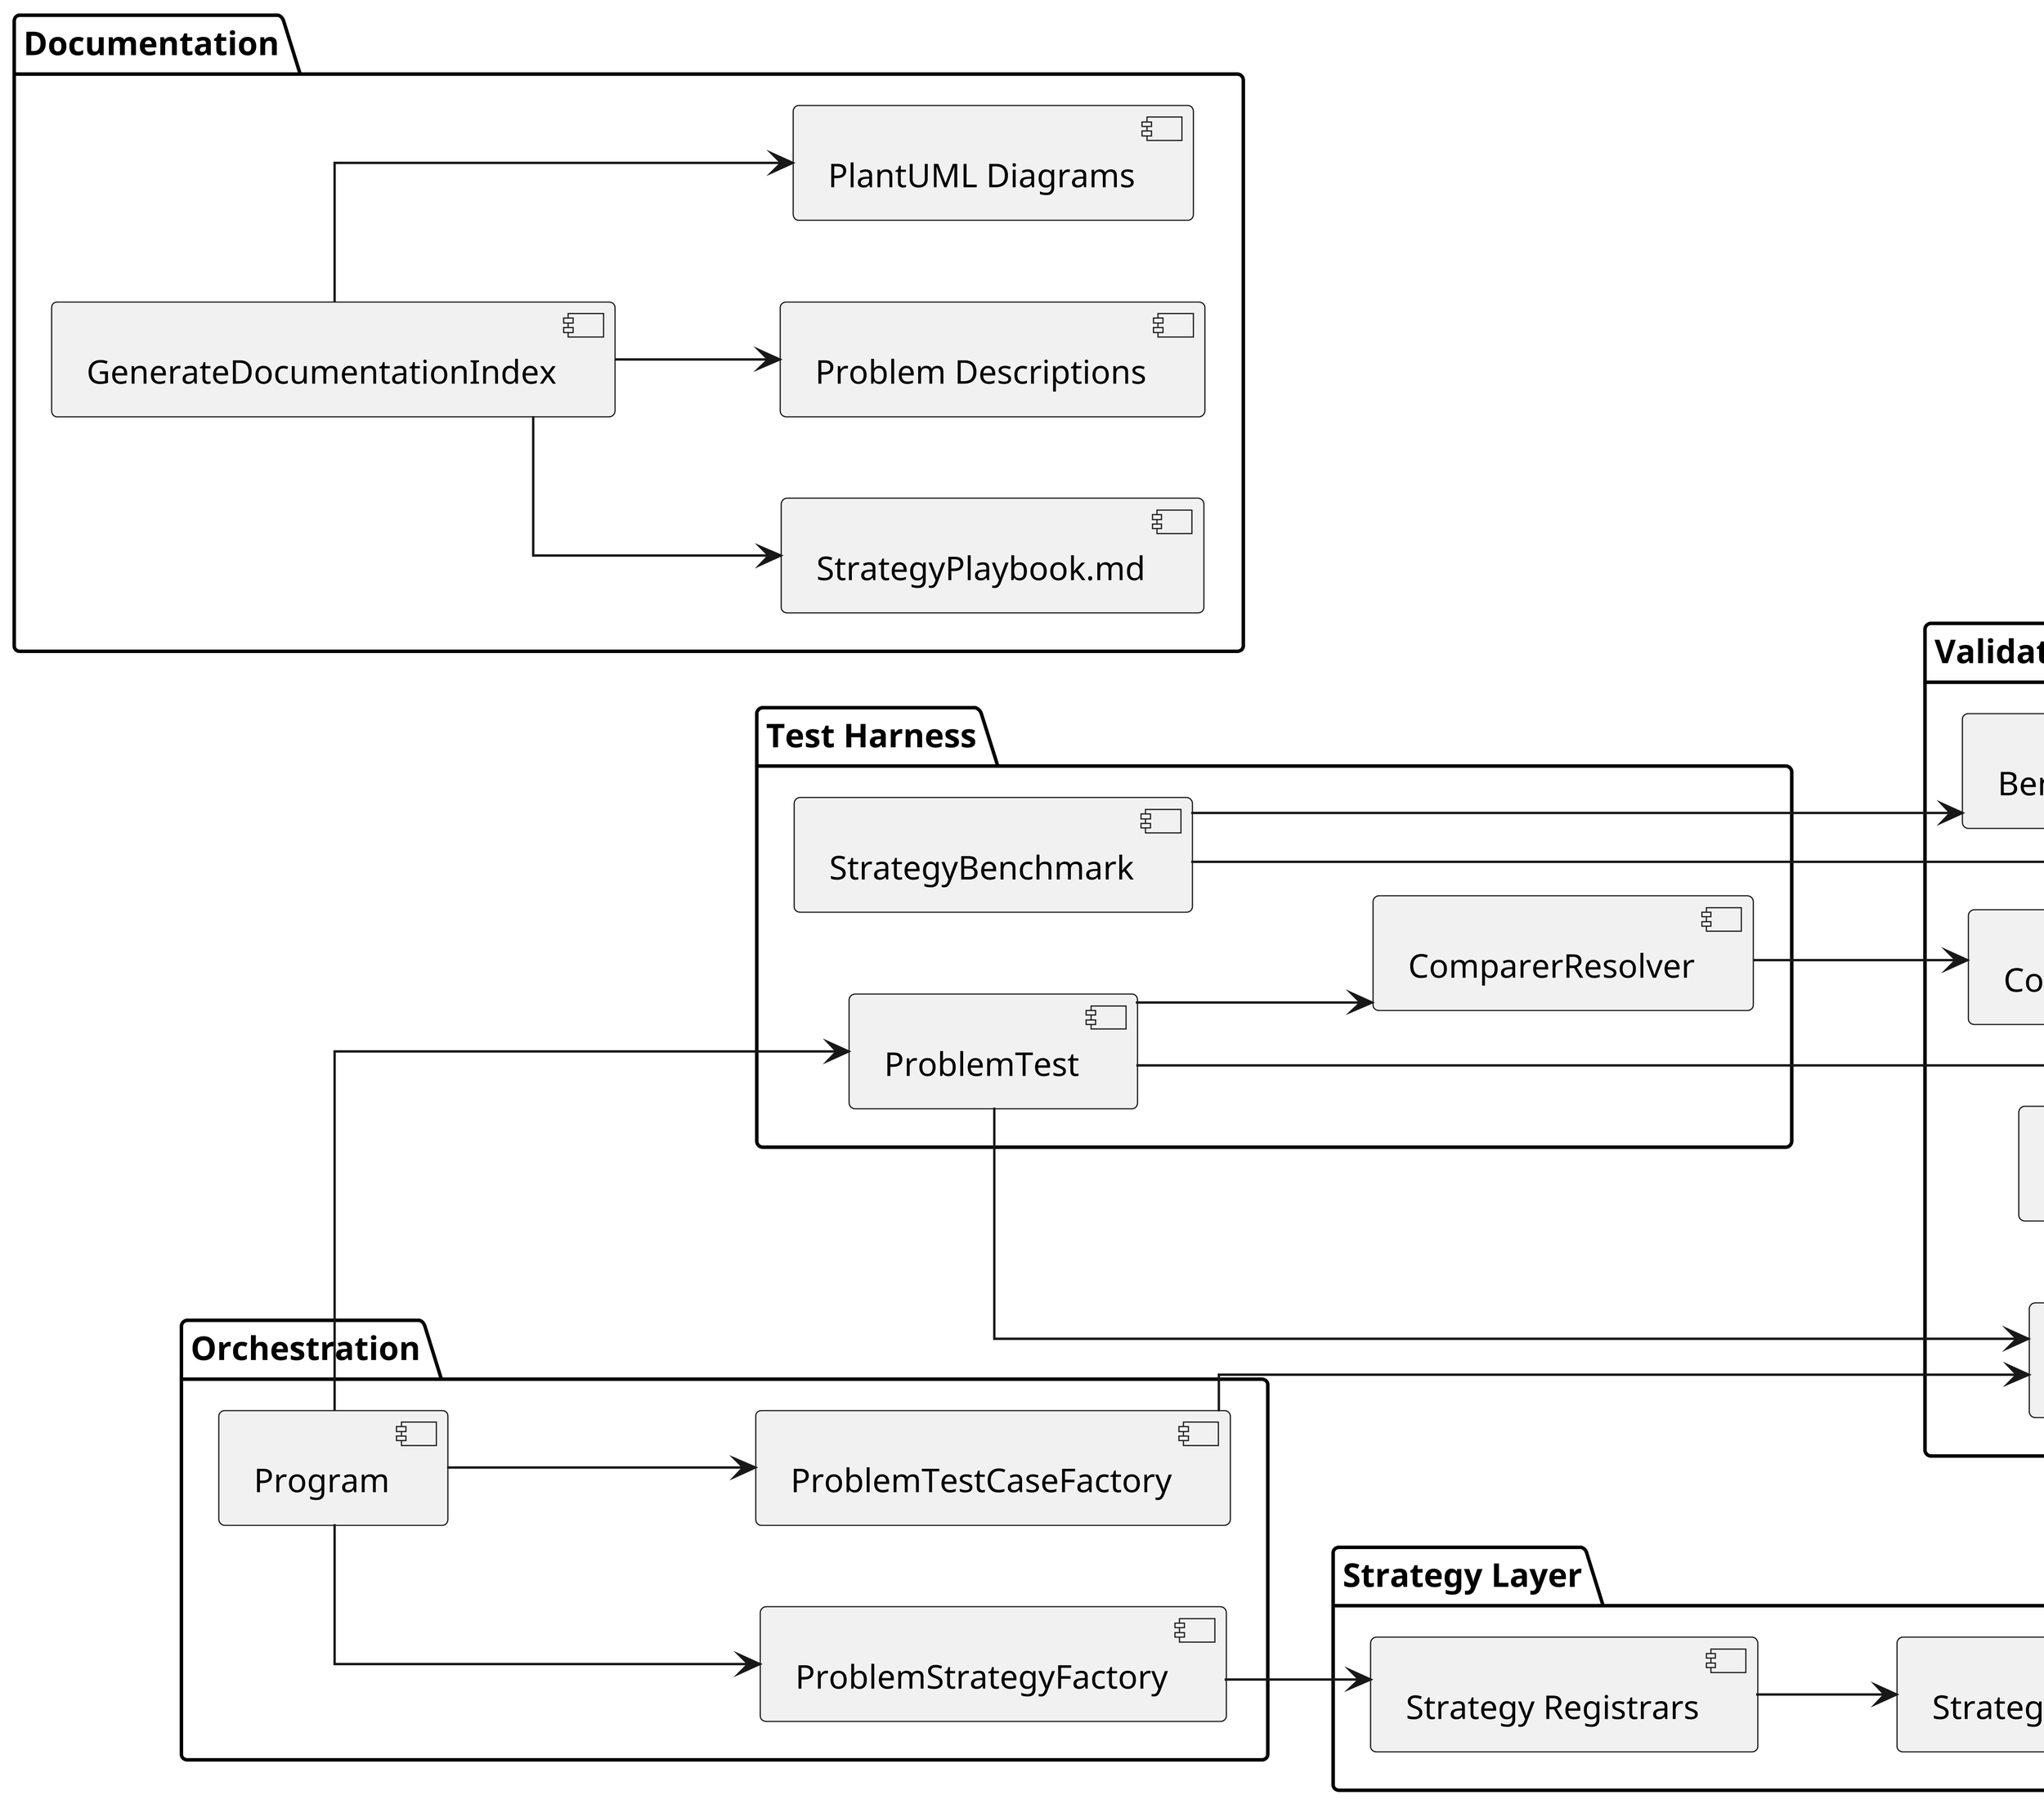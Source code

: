@startuml modular-component-diagram
skinparam shadowing false
skinparam linetype ortho
skinparam dpi 300
left to right direction
scale 1.5

package "Orchestration" {
  [Program]
  [ProblemStrategyFactory]
  [ProblemTestCaseFactory]
}

package "Strategy Layer" {
  [Strategy Registrars]
  [Strategy Implementations]
  [Strategy Metadata]
}

package "Test Harness" {
  [ProblemTest]
  [StrategyBenchmark]
  [ComparerResolver]
}

package "Validation & Comparison" {
  [ComparerHelper]
  [TestCase]
  [TestResult]
  [BenchmarkResult]
}

package "Documentation" {
  [GenerateDocumentationIndex]
  [StrategyPlaybook.md]
  [Problem Descriptions]
  [PlantUML Diagrams]
}

[Program] --> [ProblemStrategyFactory]
[Program] --> [ProblemTestCaseFactory]
[Program] --> [ProblemTest]

[ProblemStrategyFactory] --> [Strategy Registrars]
[Strategy Registrars] --> [Strategy Implementations]
[Strategy Implementations] --> [Strategy Metadata]

[ProblemTestCaseFactory] --> [TestCase]

[ProblemTest] --> [TestCase]
[ProblemTest] --> [TestResult]
[ProblemTest] --> [ComparerResolver]
[ComparerResolver] --> [ComparerHelper]

[StrategyBenchmark] --> [BenchmarkResult]
[StrategyBenchmark] --> [Strategy Metadata]

[GenerateDocumentationIndex] --> [StrategyPlaybook.md]
[GenerateDocumentationIndex] --> [Problem Descriptions]
[GenerateDocumentationIndex] --> [PlantUML Diagrams]

@enduml